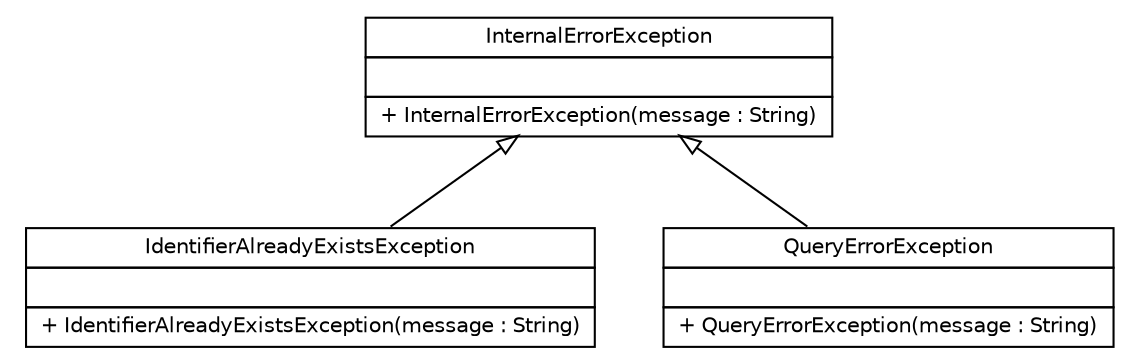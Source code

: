 #!/usr/local/bin/dot
#
# Class diagram 
# Generated by UMLGraph version R5_6-24-gf6e263 (http://www.umlgraph.org/)
#

digraph G {
	edge [fontname="Helvetica",fontsize=10,labelfontname="Helvetica",labelfontsize=10];
	node [fontname="Helvetica",fontsize=10,shape=plaintext];
	nodesep=0.25;
	ranksep=0.5;
	// de.tud.plt.r43ples.exception.IdentifierAlreadyExistsException
	c279 [label=<<table title="de.tud.plt.r43ples.exception.IdentifierAlreadyExistsException" border="0" cellborder="1" cellspacing="0" cellpadding="2" port="p" href="./IdentifierAlreadyExistsException.html">
		<tr><td><table border="0" cellspacing="0" cellpadding="1">
<tr><td align="center" balign="center"> IdentifierAlreadyExistsException </td></tr>
		</table></td></tr>
		<tr><td><table border="0" cellspacing="0" cellpadding="1">
<tr><td align="left" balign="left">  </td></tr>
		</table></td></tr>
		<tr><td><table border="0" cellspacing="0" cellpadding="1">
<tr><td align="left" balign="left"> + IdentifierAlreadyExistsException(message : String) </td></tr>
		</table></td></tr>
		</table>>, URL="./IdentifierAlreadyExistsException.html", fontname="Helvetica", fontcolor="black", fontsize=10.0];
	// de.tud.plt.r43ples.exception.InternalErrorException
	c280 [label=<<table title="de.tud.plt.r43ples.exception.InternalErrorException" border="0" cellborder="1" cellspacing="0" cellpadding="2" port="p" href="./InternalErrorException.html">
		<tr><td><table border="0" cellspacing="0" cellpadding="1">
<tr><td align="center" balign="center"> InternalErrorException </td></tr>
		</table></td></tr>
		<tr><td><table border="0" cellspacing="0" cellpadding="1">
<tr><td align="left" balign="left">  </td></tr>
		</table></td></tr>
		<tr><td><table border="0" cellspacing="0" cellpadding="1">
<tr><td align="left" balign="left"> + InternalErrorException(message : String) </td></tr>
		</table></td></tr>
		</table>>, URL="./InternalErrorException.html", fontname="Helvetica", fontcolor="black", fontsize=10.0];
	// de.tud.plt.r43ples.exception.QueryErrorException
	c281 [label=<<table title="de.tud.plt.r43ples.exception.QueryErrorException" border="0" cellborder="1" cellspacing="0" cellpadding="2" port="p" href="./QueryErrorException.html">
		<tr><td><table border="0" cellspacing="0" cellpadding="1">
<tr><td align="center" balign="center"> QueryErrorException </td></tr>
		</table></td></tr>
		<tr><td><table border="0" cellspacing="0" cellpadding="1">
<tr><td align="left" balign="left">  </td></tr>
		</table></td></tr>
		<tr><td><table border="0" cellspacing="0" cellpadding="1">
<tr><td align="left" balign="left"> + QueryErrorException(message : String) </td></tr>
		</table></td></tr>
		</table>>, URL="./QueryErrorException.html", fontname="Helvetica", fontcolor="black", fontsize=10.0];
	//de.tud.plt.r43ples.exception.IdentifierAlreadyExistsException extends de.tud.plt.r43ples.exception.InternalErrorException
	c280:p -> c279:p [dir=back,arrowtail=empty];
	//de.tud.plt.r43ples.exception.QueryErrorException extends de.tud.plt.r43ples.exception.InternalErrorException
	c280:p -> c281:p [dir=back,arrowtail=empty];
}

